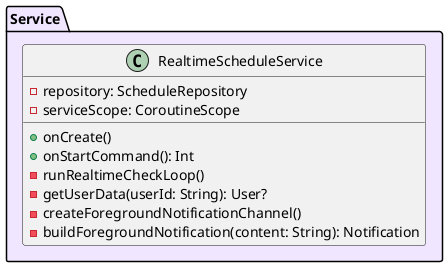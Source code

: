 @startuml
package "Service" #F0E6FF {
  class RealtimeScheduleService {
    - repository: ScheduleRepository
    - serviceScope: CoroutineScope
    + onCreate()
    + onStartCommand(): Int
    - runRealtimeCheckLoop()
    - getUserData(userId: String): User?
    - createForegroundNotificationChannel()
    - buildForegroundNotification(content: String): Notification
  }
}
@enduml